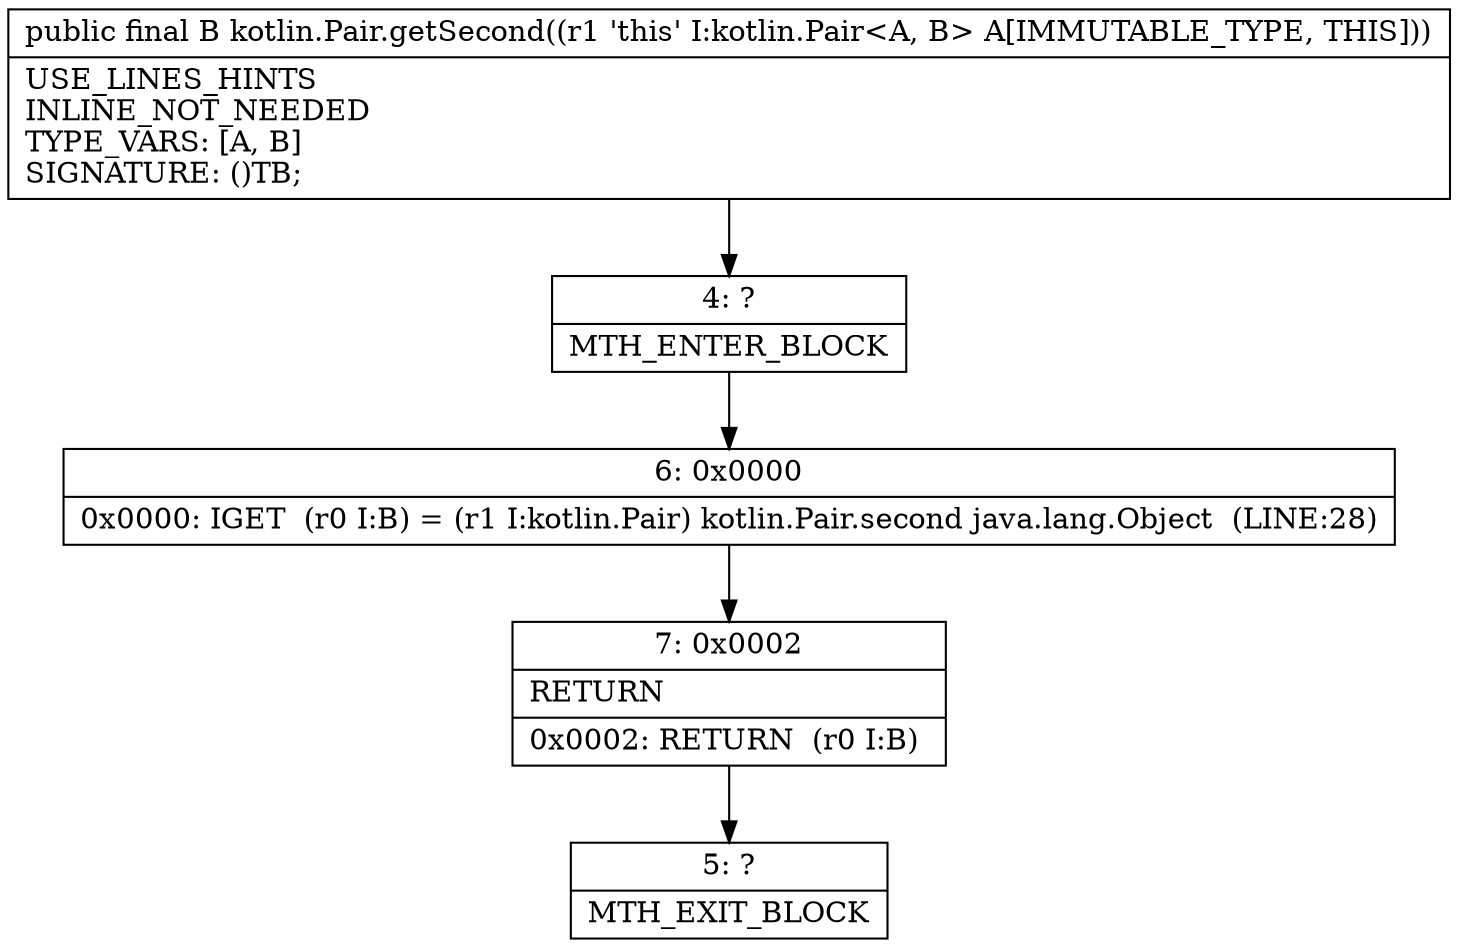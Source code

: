 digraph "CFG forkotlin.Pair.getSecond()Ljava\/lang\/Object;" {
Node_4 [shape=record,label="{4\:\ ?|MTH_ENTER_BLOCK\l}"];
Node_6 [shape=record,label="{6\:\ 0x0000|0x0000: IGET  (r0 I:B) = (r1 I:kotlin.Pair) kotlin.Pair.second java.lang.Object  (LINE:28)\l}"];
Node_7 [shape=record,label="{7\:\ 0x0002|RETURN\l|0x0002: RETURN  (r0 I:B) \l}"];
Node_5 [shape=record,label="{5\:\ ?|MTH_EXIT_BLOCK\l}"];
MethodNode[shape=record,label="{public final B kotlin.Pair.getSecond((r1 'this' I:kotlin.Pair\<A, B\> A[IMMUTABLE_TYPE, THIS]))  | USE_LINES_HINTS\lINLINE_NOT_NEEDED\lTYPE_VARS: [A, B]\lSIGNATURE: ()TB;\l}"];
MethodNode -> Node_4;Node_4 -> Node_6;
Node_6 -> Node_7;
Node_7 -> Node_5;
}

